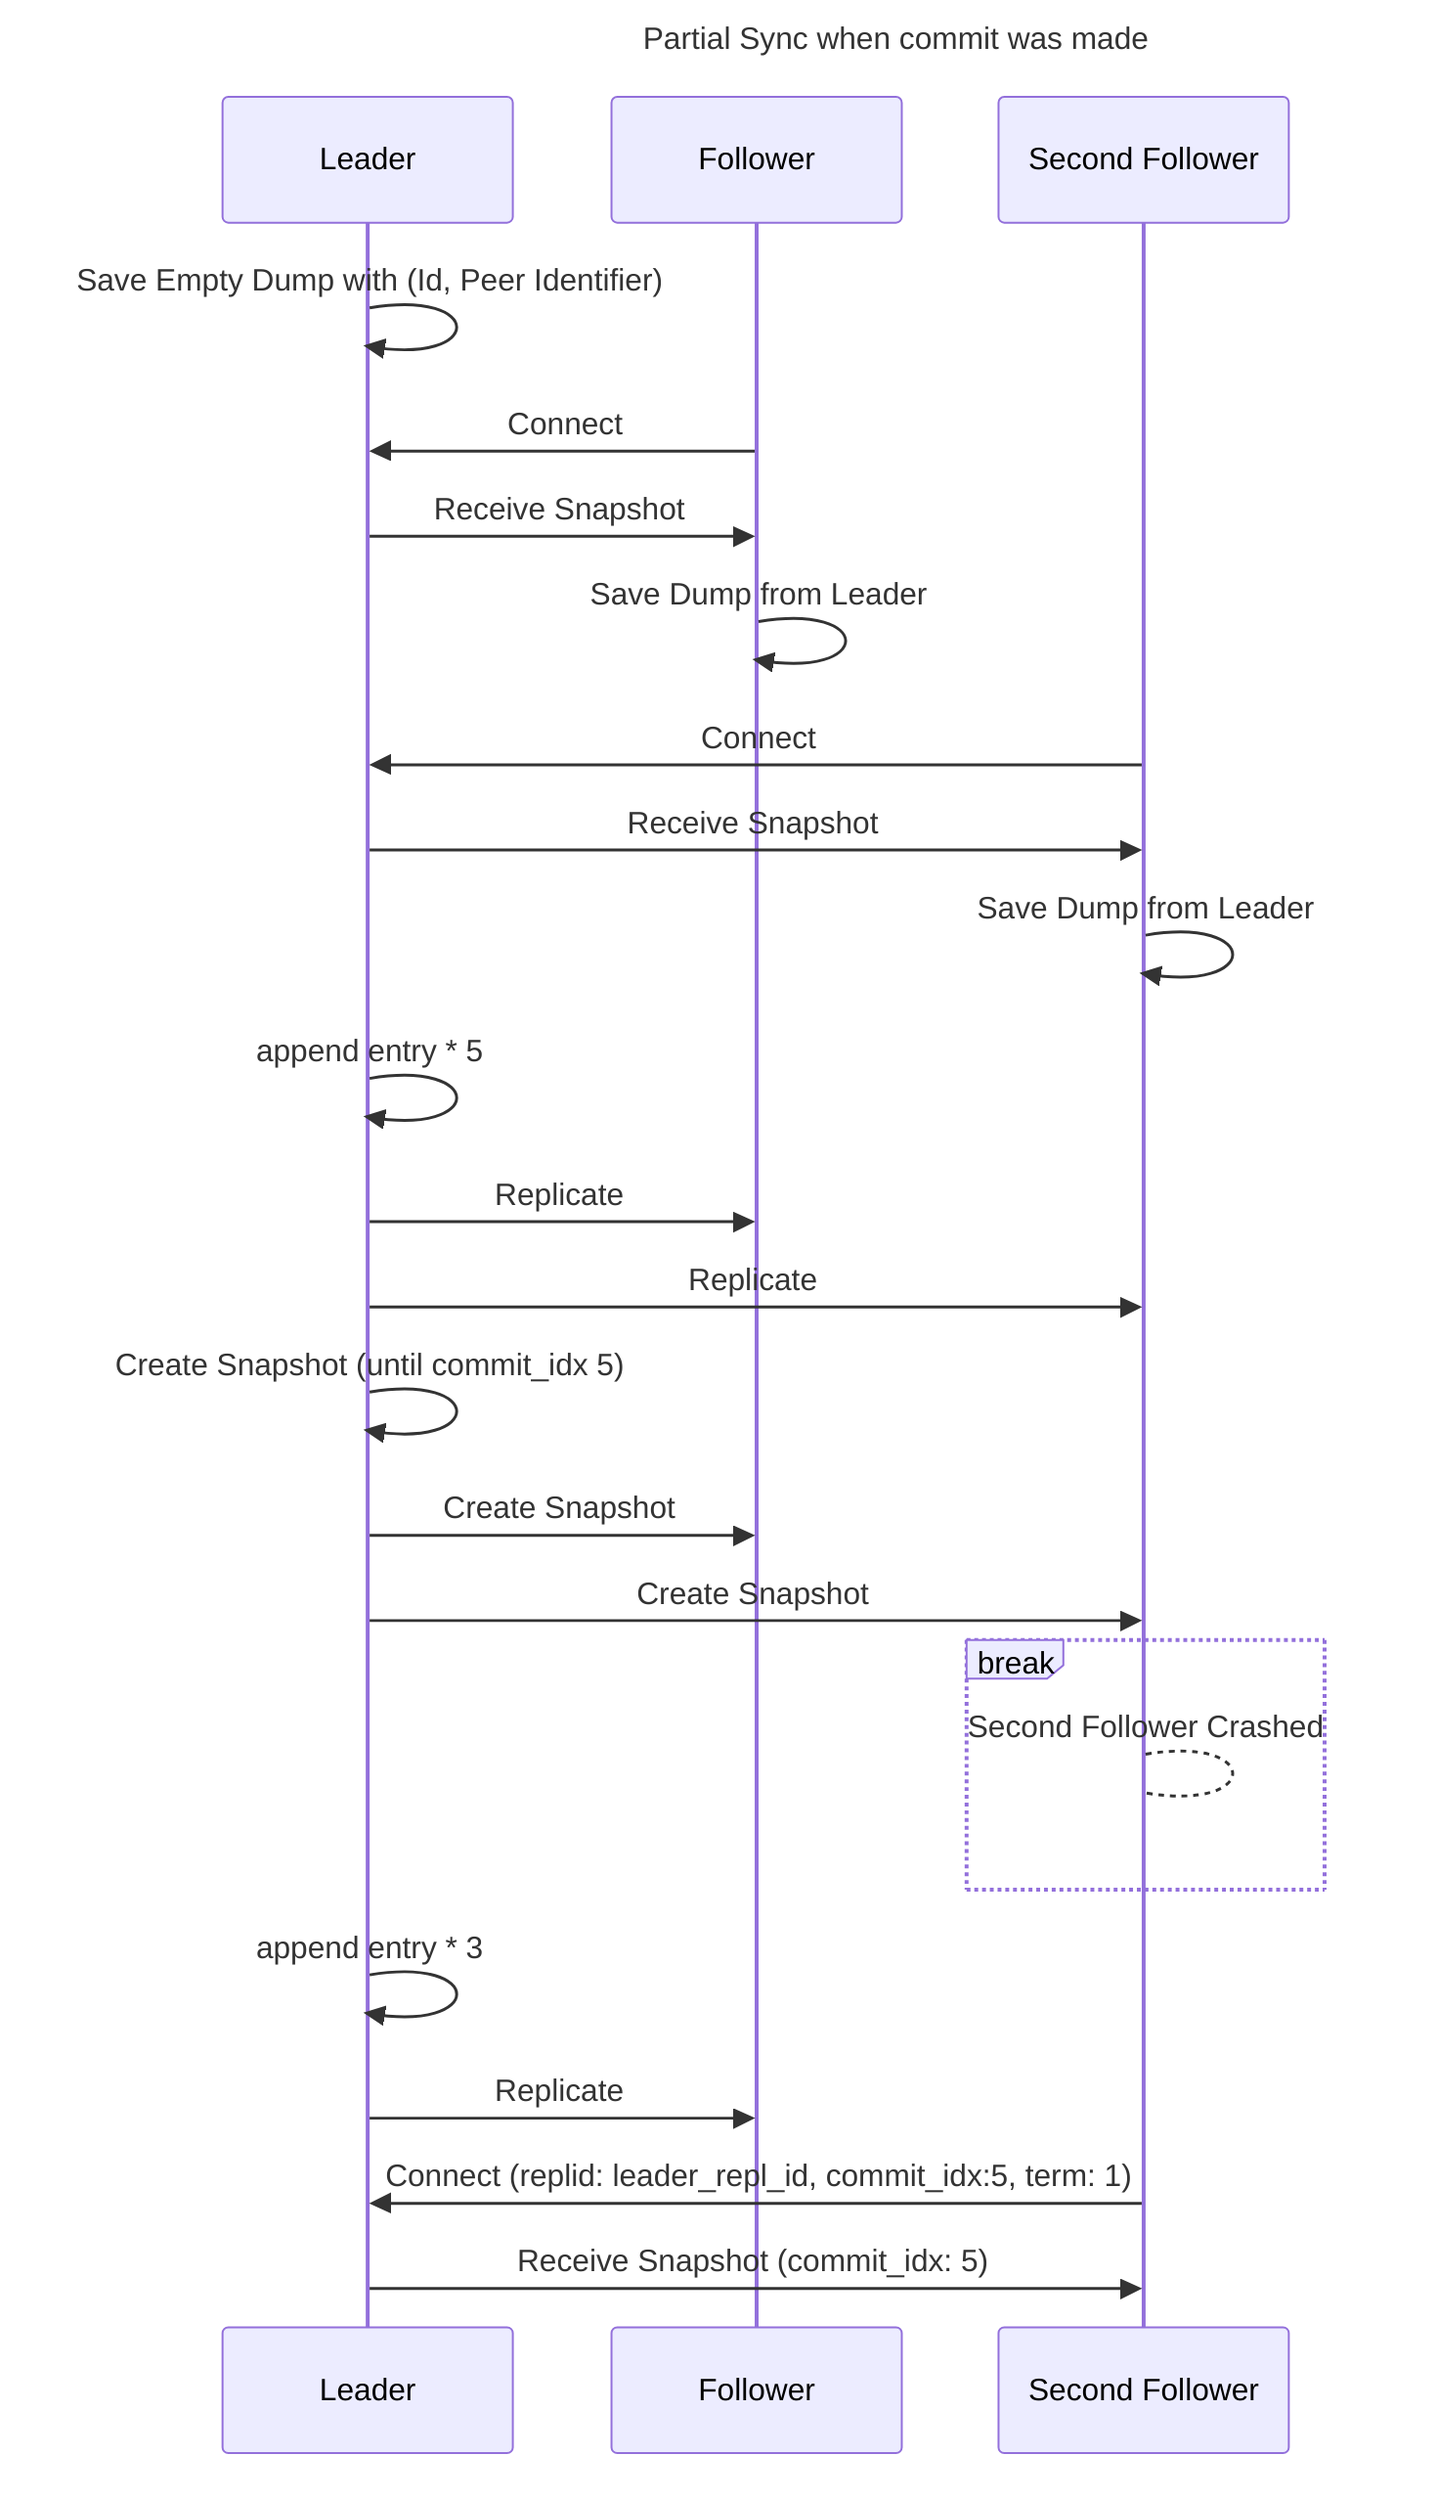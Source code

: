 ---
title: Partial Sync when commit was made
---
sequenceDiagram
    participant L as Leader
    participant F as Follower
    participant SF as Second Follower
    L ->> L: Save Empty Dump with (Id, Peer Identifier)
    F ->> L: Connect
    L ->> F: Receive Snapshot
    F ->> F: Save Dump from Leader
    SF ->> L: Connect
    L ->> SF: Receive Snapshot
    SF ->> SF: Save Dump from Leader
    L ->> L: append entry * 5
    L ->> F: Replicate
    L ->> SF: Replicate
    
    L ->> L: Create Snapshot (until commit_idx 5)
    L ->> F: Create Snapshot 
    L ->> SF : Create Snapshot

    break
        SF --> SF: Second Follower Crashed
    end

    L ->> L: append entry * 3
    L ->> F: Replicate

    SF ->> L: Connect (replid: leader_repl_id, commit_idx:5, term: 1)
    L ->> SF: Receive Snapshot (commit_idx: 5)